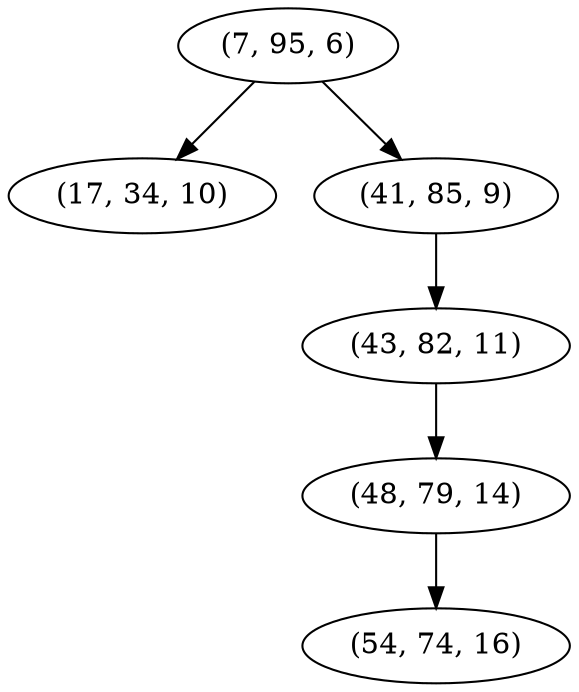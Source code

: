digraph tree {
    "(7, 95, 6)";
    "(17, 34, 10)";
    "(41, 85, 9)";
    "(43, 82, 11)";
    "(48, 79, 14)";
    "(54, 74, 16)";
    "(7, 95, 6)" -> "(17, 34, 10)";
    "(7, 95, 6)" -> "(41, 85, 9)";
    "(41, 85, 9)" -> "(43, 82, 11)";
    "(43, 82, 11)" -> "(48, 79, 14)";
    "(48, 79, 14)" -> "(54, 74, 16)";
}
